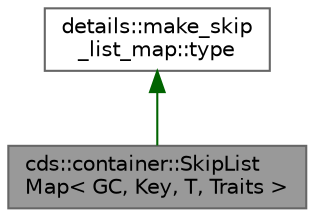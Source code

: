 digraph "cds::container::SkipListMap&lt; GC, Key, T, Traits &gt;"
{
 // LATEX_PDF_SIZE
  bgcolor="transparent";
  edge [fontname=Helvetica,fontsize=10,labelfontname=Helvetica,labelfontsize=10];
  node [fontname=Helvetica,fontsize=10,shape=box,height=0.2,width=0.4];
  Node1 [id="Node000001",label="cds::container::SkipList\lMap\< GC, Key, T, Traits \>",height=0.2,width=0.4,color="gray40", fillcolor="grey60", style="filled", fontcolor="black",tooltip="Lock-free skip-list map"];
  Node2 -> Node1 [id="edge2_Node000001_Node000002",dir="back",color="darkgreen",style="solid",tooltip=" "];
  Node2 [id="Node000002",label="details::make_skip\l_list_map::type",height=0.2,width=0.4,color="gray40", fillcolor="white", style="filled",tooltip=" "];
}
